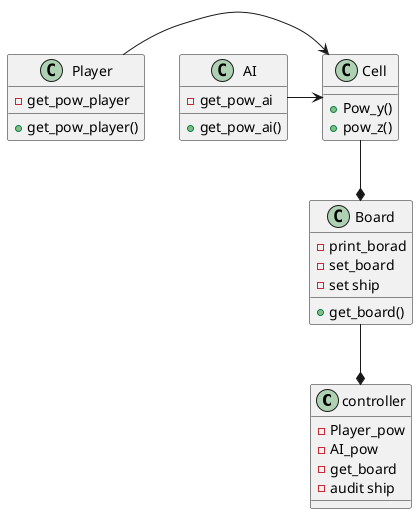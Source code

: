 @startuml
class controller
{
 -Player_pow
 -AI_pow
 -get_board
 -audit ship
}
class Board
{
-print_borad
-set_board
-set ship
+get_board()
}
class Cell
{
+Pow_y()
+pow_z()
}
class Player
{
-get_pow_player
+get_pow_player()
}
class AI
{
-get_pow_ai
+get_pow_ai()
}
Board --* controller
Cell --* Board
Player -> Cell
AI -> Cell

@enduml
